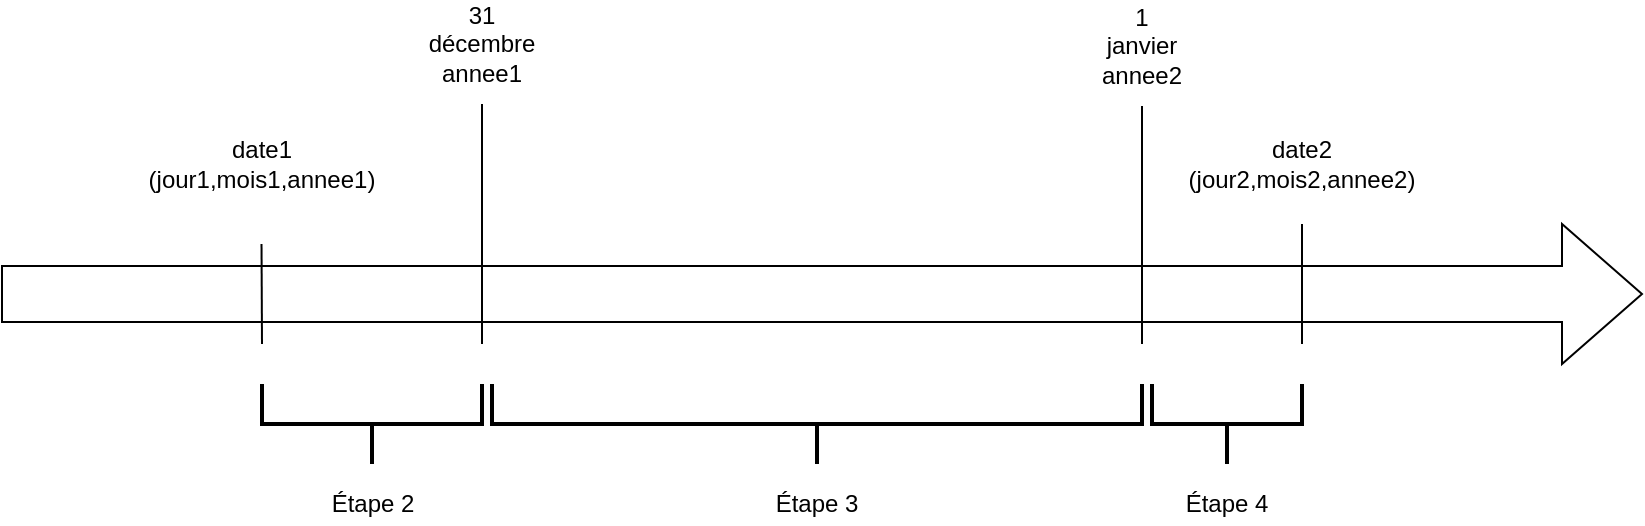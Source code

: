 <mxfile version="13.7.5" type="github">
  <diagram id="NkRrgXeP2KO7NF5XD1Lj" name="Page-1">
    <mxGraphModel dx="2076" dy="1062" grid="1" gridSize="10" guides="1" tooltips="1" connect="1" arrows="1" fold="1" page="1" pageScale="1" pageWidth="850" pageHeight="1100" math="0" shadow="0">
      <root>
        <mxCell id="0" />
        <mxCell id="1" parent="0" />
        <mxCell id="5nXByuvVlIJgpsHg32p2-1" value="" style="html=1;shadow=0;dashed=0;align=center;verticalAlign=middle;shape=mxgraph.arrows2.arrow;dy=0.6;dx=40;notch=0;" vertex="1" parent="1">
          <mxGeometry x="30" y="260" width="820" height="70" as="geometry" />
        </mxCell>
        <mxCell id="5nXByuvVlIJgpsHg32p2-3" value="" style="endArrow=none;html=1;" edge="1" parent="1">
          <mxGeometry width="50" height="50" relative="1" as="geometry">
            <mxPoint x="160" y="320" as="sourcePoint" />
            <mxPoint x="159.76" y="270" as="targetPoint" />
          </mxGeometry>
        </mxCell>
        <mxCell id="5nXByuvVlIJgpsHg32p2-4" value="date1&lt;br&gt;(jour1,mois1,annee1)" style="text;html=1;strokeColor=none;fillColor=none;align=center;verticalAlign=middle;whiteSpace=wrap;rounded=0;" vertex="1" parent="1">
          <mxGeometry x="140" y="220" width="40" height="20" as="geometry" />
        </mxCell>
        <mxCell id="5nXByuvVlIJgpsHg32p2-5" value="" style="endArrow=none;html=1;" edge="1" parent="1">
          <mxGeometry width="50" height="50" relative="1" as="geometry">
            <mxPoint x="680" y="320" as="sourcePoint" />
            <mxPoint x="680" y="260" as="targetPoint" />
          </mxGeometry>
        </mxCell>
        <mxCell id="5nXByuvVlIJgpsHg32p2-6" value="date2&lt;br&gt;(jour2,mois2,annee2)" style="text;html=1;strokeColor=none;fillColor=none;align=center;verticalAlign=middle;whiteSpace=wrap;rounded=0;" vertex="1" parent="1">
          <mxGeometry x="660" y="220" width="40" height="20" as="geometry" />
        </mxCell>
        <mxCell id="5nXByuvVlIJgpsHg32p2-7" value="" style="endArrow=none;html=1;" edge="1" parent="1">
          <mxGeometry width="50" height="50" relative="1" as="geometry">
            <mxPoint x="270" y="320" as="sourcePoint" />
            <mxPoint x="270" y="200" as="targetPoint" />
          </mxGeometry>
        </mxCell>
        <mxCell id="5nXByuvVlIJgpsHg32p2-8" value="31 décembre annee1" style="text;html=1;strokeColor=none;fillColor=none;align=center;verticalAlign=middle;whiteSpace=wrap;rounded=0;" vertex="1" parent="1">
          <mxGeometry x="250" y="160" width="40" height="20" as="geometry" />
        </mxCell>
        <mxCell id="5nXByuvVlIJgpsHg32p2-9" value="" style="endArrow=none;html=1;" edge="1" parent="1">
          <mxGeometry width="50" height="50" relative="1" as="geometry">
            <mxPoint x="600" y="320" as="sourcePoint" />
            <mxPoint x="600" y="201" as="targetPoint" />
          </mxGeometry>
        </mxCell>
        <mxCell id="5nXByuvVlIJgpsHg32p2-10" value="1 janvier annee2" style="text;html=1;strokeColor=none;fillColor=none;align=center;verticalAlign=middle;whiteSpace=wrap;rounded=0;" vertex="1" parent="1">
          <mxGeometry x="580" y="161" width="40" height="20" as="geometry" />
        </mxCell>
        <mxCell id="5nXByuvVlIJgpsHg32p2-11" value="" style="strokeWidth=2;html=1;shape=mxgraph.flowchart.annotation_2;align=left;labelPosition=right;pointerEvents=1;rotation=-90;" vertex="1" parent="1">
          <mxGeometry x="195" y="305" width="40" height="110" as="geometry" />
        </mxCell>
        <mxCell id="5nXByuvVlIJgpsHg32p2-12" value="" style="strokeWidth=2;html=1;shape=mxgraph.flowchart.annotation_2;align=left;labelPosition=right;pointerEvents=1;rotation=-90;" vertex="1" parent="1">
          <mxGeometry x="417.5" y="197.5" width="40" height="325" as="geometry" />
        </mxCell>
        <mxCell id="5nXByuvVlIJgpsHg32p2-13" value="" style="strokeWidth=2;html=1;shape=mxgraph.flowchart.annotation_2;align=left;labelPosition=right;pointerEvents=1;rotation=-90;" vertex="1" parent="1">
          <mxGeometry x="622.5" y="322.5" width="40" height="75" as="geometry" />
        </mxCell>
        <mxCell id="5nXByuvVlIJgpsHg32p2-14" value="Étape 2" style="text;html=1;strokeColor=none;fillColor=none;align=center;verticalAlign=middle;whiteSpace=wrap;rounded=0;" vertex="1" parent="1">
          <mxGeometry x="192.5" y="390" width="45" height="20" as="geometry" />
        </mxCell>
        <mxCell id="5nXByuvVlIJgpsHg32p2-15" value="Étape 3" style="text;html=1;strokeColor=none;fillColor=none;align=center;verticalAlign=middle;whiteSpace=wrap;rounded=0;" vertex="1" parent="1">
          <mxGeometry x="415" y="390" width="45" height="20" as="geometry" />
        </mxCell>
        <mxCell id="5nXByuvVlIJgpsHg32p2-16" value="Étape 4" style="text;html=1;strokeColor=none;fillColor=none;align=center;verticalAlign=middle;whiteSpace=wrap;rounded=0;" vertex="1" parent="1">
          <mxGeometry x="620" y="390" width="45" height="20" as="geometry" />
        </mxCell>
      </root>
    </mxGraphModel>
  </diagram>
</mxfile>
